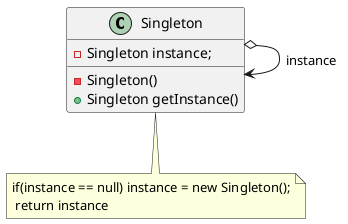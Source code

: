 @startuml
class Singleton{
- Singleton instance;
- Singleton()
+ Singleton getInstance()
}
Singleton o--> Singleton : instance
note "if(instance == null) instance = new Singleton();\n return instance" as N1
Singleton --> N1
@enduml
